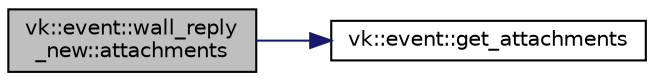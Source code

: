 digraph "vk::event::wall_reply_new::attachments"
{
 // LATEX_PDF_SIZE
  edge [fontname="Helvetica",fontsize="10",labelfontname="Helvetica",labelfontsize="10"];
  node [fontname="Helvetica",fontsize="10",shape=record];
  rankdir="LR";
  Node1 [label="vk::event::wall_reply\l_new::attachments",height=0.2,width=0.4,color="black", fillcolor="grey75", style="filled", fontcolor="black",tooltip=" "];
  Node1 -> Node2 [color="midnightblue",fontsize="10",style="solid",fontname="Helvetica"];
  Node2 [label="vk::event::get_attachments",height=0.2,width=0.4,color="black", fillcolor="white", style="filled",URL="$namespacevk_1_1event.html#a7761a4fc371f705106f3a0b78f9cc71d",tooltip=" "];
}
